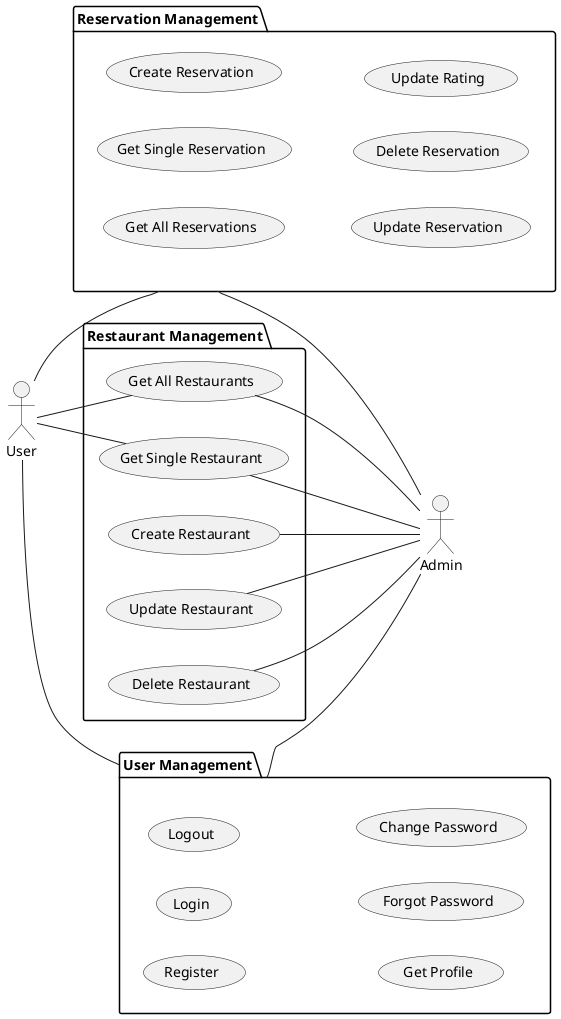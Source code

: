 @startuml Restaurant Reservation System Use Case Diagram
left to right direction
actor "User" as u
' rectangle "Restaurant Reservation System" {
'     usecase "Get All Restaurants" as getAllRestaurants
'     usecase "Get Single Restaurant" as getSingleRestaurant
'     usecase "Create Restaurant" as createRestaurant
'     usecase "Update Restaurant" as updateRestaurant
'     usecase "Delete Restaurant" as deleteRestaurant
' }

package "Restaurant Management" as RestaurantManagement {
    usecase "Get All Restaurants" as getAllRestaurants
    usecase "Get Single Restaurant" as getSingleRestaurant
    usecase "Create Restaurant" as createRestaurant
    usecase "Update Restaurant" as updateRestaurant
    usecase "Delete Restaurant" as deleteRestaurant
}
package "Reservation Management" as ReservationManagement {
    usecase "Get All Reservations" as getAllReservations
    usecase "Get Single Reservation" as getSingleReservation
    usecase "Create Reservation" as createReservation
    usecase "Update Reservation" as updateReservation
    usecase "Delete Reservation" as deleteReservation
    usecase "Update Rating" as updateRating
}
package "User Management" as UserManagement {
    usecase "Register" as register
    usecase "Login" as login
    usecase "Logout" as logout
    usecase "Get Profile" as getProfile
    usecase "Forgot Password" as forgotPassword
    usecase "Change Password" as changePassword
}
u -- (getAllRestaurants)
u -- (getSingleRestaurant)
u -- (ReservationManagement)
' u -- (getAllReservations)
' u -- (getSingleReservation)
' u -- (createReservation)
' u -- (updateReservation)
' u -- (deleteReservation)
' u -- (updateRating)
u -- (UserManagement)

actor "Admin" as a
(getAllRestaurants) -- a
(getSingleRestaurant) -- a
(createRestaurant) -- a
(updateRestaurant) -- a
(deleteRestaurant) -- a
(ReservationManagement) -- a
' (getAllReservations) -- a
' (getSingleReservation) -- a
' (createReservation) -- a
' (updateReservation) -- a
' (deleteReservation) -- a
' (updateRating) -- a
(UserManagement) -- a
@enduml